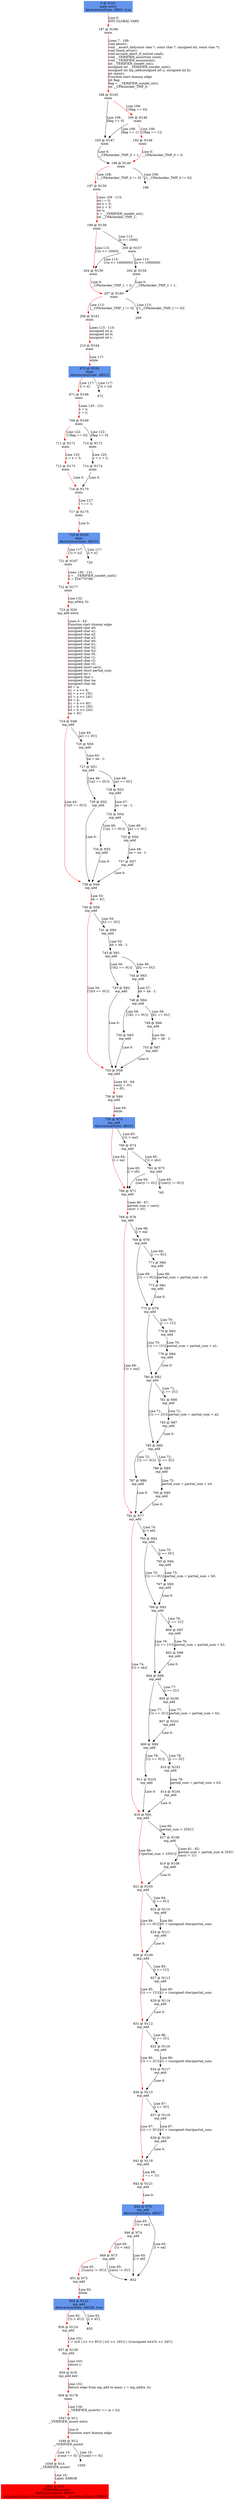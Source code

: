digraph ARG {
node [style="filled" shape="box" color="white"]
0 [fillcolor="cornflowerblue" label="0 @ N141\nmain entry\nAbstractionState: ABS0: true\n" id="0"]
187 [label="187 @ N186\nmain\n" id="187"]
188 [label="188 @ N145\nmain\n" id="188"]
193 [label="193 @ N147\nmain\n" id="193"]
196 [label="196 @ N149\nmain\n" id="196"]
197 [label="197 @ N150\nmain\n" id="197"]
199 [label="199 @ N156\nmain\n" id="199"]
204 [label="204 @ N159\nmain\n" id="204"]
207 [label="207 @ N160\nmain\n" id="207"]
208 [label="208 @ N161\nmain\n" id="208"]
210 [label="210 @ N164\nmain\n" id="210"]
670 [fillcolor="cornflowerblue" label="670 @ N165\nmain\nAbstractionState: ABS22\n" id="670"]
671 [label="671 @ N166\nmain\n" id="671"]
709 [label="709 @ N169\nmain\n" id="709"]
711 [label="711 @ N171\nmain\n" id="711"]
712 [label="712 @ N173\nmain\n" id="712"]
716 [label="716 @ N170\nmain\n" id="716"]
717 [label="717 @ N175\nmain\n" id="717"]
719 [fillcolor="cornflowerblue" label="719 @ N165\nmain\nAbstractionState: ABS24\n" id="719"]
721 [label="721 @ N167\nmain\n" id="721"]
722 [label="722 @ N177\nmain\n" id="722"]
723 [label="723 @ N20\nmp_add entry\n" id="723"]
724 [label="724 @ N48\nmp_add\n" id="724"]
739 [label="739 @ N49\nmp_add\n" id="739"]
740 [label="740 @ N58\nmp_add\n" id="740"]
755 [label="755 @ N59\nmp_add\n" id="755"]
756 [label="756 @ N69\nmp_add\n" id="756"]
758 [fillcolor="cornflowerblue" label="758 @ N70\nmp_add\nAbstractionState: ABS25\n" id="758"]
766 [label="766 @ N71\nmp_add\n" id="766"]
768 [label="768 @ N76\nmp_add\n" id="768"]
792 [label="792 @ N77\nmp_add\n" id="792"]
816 [label="816 @ N91\nmp_add\n" id="816"]
821 [label="821 @ N105\nmp_add\n" id="821"]
826 [label="826 @ N109\nmp_add\n" id="826"]
831 [label="831 @ N112\nmp_add\n" id="831"]
836 [label="836 @ N115\nmp_add\n" id="836"]
841 [label="841 @ N118\nmp_add\n" id="841"]
842 [label="842 @ N121\nmp_add\n" id="842"]
844 [fillcolor="cornflowerblue" label="844 @ N70\nmp_add\nAbstractionState: ABS27\n" id="844"]
846 [label="846 @ N74\nmp_add\n" id="846"]
848 [label="848 @ N73\nmp_add\n" id="848"]
851 [label="851 @ N72\nmp_add\n" id="851"]
854 [fillcolor="cornflowerblue" label="854 @ N122\nmp_add\nAbstractionState: ABS28: true\n" id="854"]
856 [label="856 @ N124\nmp_add\n" id="856"]
857 [label="857 @ N138\nmp_add\n" id="857"]
858 [label="858 @ N19\nmp_add exit\n" id="858"]
859 [label="859 @ N178\nmain\n" id="859"]
1047 [label="1047 @ N11\n__VERIFIER_assert entry\n" id="1047"]
1048 [label="1048 @ N12\n__VERIFIER_assert\n" id="1048"]
1049 [label="1049 @ N14\n__VERIFIER_assert\n" id="1049"]
1052 [fillcolor="red" label="1052 @ N15\n__VERIFIER_assert\nAbstractionState: ABS33\n AutomatonState: ErrorLabelAutomaton: _predefinedState_ERROR\n" id="1052"]
837 [label="837 @ N119\nmp_add\n" id="837"]
839 [label="839 @ N120\nmp_add\n" id="839"]
832 [label="832 @ N116\nmp_add\n" id="832"]
834 [label="834 @ N117\nmp_add\n" id="834"]
827 [label="827 @ N113\nmp_add\n" id="827"]
829 [label="829 @ N114\nmp_add\n" id="829"]
822 [label="822 @ N110\nmp_add\n" id="822"]
824 [label="824 @ N111\nmp_add\n" id="824"]
817 [label="817 @ N106\nmp_add\n" id="817"]
819 [label="819 @ N108\nmp_add\n" id="819"]
793 [label="793 @ N92\nmp_add\n" id="793"]
799 [label="799 @ N93\nmp_add\n" id="799"]
804 [label="804 @ N96\nmp_add\n" id="804"]
809 [label="809 @ N99\nmp_add\n" id="809"]
811 [label="811 @ N102\nmp_add\n" id="811"]
810 [label="810 @ N103\nmp_add\n" id="810"]
814 [label="814 @ N104\nmp_add\n" id="814"]
805 [label="805 @ N100\nmp_add\n" id="805"]
807 [label="807 @ N101\nmp_add\n" id="807"]
800 [label="800 @ N97\nmp_add\n" id="800"]
802 [label="802 @ N98\nmp_add\n" id="802"]
795 [label="795 @ N94\nmp_add\n" id="795"]
797 [label="797 @ N95\nmp_add\n" id="797"]
769 [label="769 @ N78\nmp_add\n" id="769"]
775 [label="775 @ N79\nmp_add\n" id="775"]
780 [label="780 @ N82\nmp_add\n" id="780"]
785 [label="785 @ N85\nmp_add\n" id="785"]
787 [label="787 @ N88\nmp_add\n" id="787"]
786 [label="786 @ N89\nmp_add\n" id="786"]
790 [label="790 @ N90\nmp_add\n" id="790"]
781 [label="781 @ N86\nmp_add\n" id="781"]
783 [label="783 @ N87\nmp_add\n" id="783"]
776 [label="776 @ N83\nmp_add\n" id="776"]
778 [label="778 @ N84\nmp_add\n" id="778"]
771 [label="771 @ N80\nmp_add\n" id="771"]
773 [label="773 @ N81\nmp_add\n" id="773"]
760 [label="760 @ N74\nmp_add\n" id="760"]
762 [label="762 @ N73\nmp_add\n" id="762"]
741 [label="741 @ N60\nmp_add\n" id="741"]
743 [label="743 @ N61\nmp_add\n" id="743"]
745 [label="745 @ N62\nmp_add\n" id="745"]
744 [label="744 @ N63\nmp_add\n" id="744"]
748 [label="748 @ N64\nmp_add\n" id="748"]
750 [label="750 @ N65\nmp_add\n" id="750"]
749 [label="749 @ N66\nmp_add\n" id="749"]
753 [label="753 @ N67\nmp_add\n" id="753"]
725 [label="725 @ N50\nmp_add\n" id="725"]
727 [label="727 @ N51\nmp_add\n" id="727"]
729 [label="729 @ N52\nmp_add\n" id="729"]
728 [label="728 @ N53\nmp_add\n" id="728"]
732 [label="732 @ N54\nmp_add\n" id="732"]
734 [label="734 @ N55\nmp_add\n" id="734"]
733 [label="733 @ N56\nmp_add\n" id="733"]
737 [label="737 @ N57\nmp_add\n" id="737"]
710 [label="710 @ N172\nmain\n" id="710"]
714 [label="714 @ N174\nmain\n" id="714"]
200 [label="200 @ N157\nmain\n" id="200"]
202 [label="202 @ N158\nmain\n" id="202"]
190 [label="190 @ N146\nmain\n" id="190"]
192 [label="192 @ N148\nmain\n" id="192"]
0 -> 187 [color="red" label="Line 0: \lINIT GLOBAL VARS\l" id="0 -> 187"]
187 -> 188 [color="red" label="Lines 7 - 108: \lvoid abort();\lvoid __assert_fail(const char *, const char *, unsigned int, const char *);\lvoid reach_error();\lvoid assume_abort_if_not(int cond);\lvoid __VERIFIER_assert(int cond);\lvoid __VERIFIER_assume(int);\lint __VERIFIER_nondet_int();\lunsigned int __VERIFIER_nondet_uint();\lunsigned int mp_add(unsigned int a, unsigned int b);\lint main();\lFunction start dummy edge\lint flag;\lflag = __VERIFIER_nondet_int();\lint __CPAchecker_TMP_0;\l" id="187 -> 188"]
188 -> 190 [color="red" label="Line 108: \l[!(flag == 0)]\l" id="188 -> 190"]
188 -> 193 [label="Line 108: \l[flag == 0]\l" id="188 -> 193"]
193 -> 196 [label="Line 0: \l__CPAchecker_TMP_0 = 1;\l" id="193 -> 196"]
196 -> 197 [color="red" label="Line 108: \l[__CPAchecker_TMP_0 != 0]\l" id="196 -> 197"]
196 -> 198 [label="Line 108: \l[!(__CPAchecker_TMP_0 != 0)]\l" id="196 -> 198"]
197 -> 199 [color="red" label="Lines 109 - 113: \lint i = 0;\lint x = 0;\lint y = 0;\lint n;\ln = __VERIFIER_nondet_int();\lint __CPAchecker_TMP_1;\l" id="197 -> 199"]
199 -> 200 [label="Line 113: \l[n >= 1000]\l" id="199 -> 200"]
199 -> 204 [color="red" label="Line 113: \l[!(n >= 1000)]\l" id="199 -> 204"]
204 -> 207 [color="red" label="Line 0: \l__CPAchecker_TMP_1 = 0;\l" id="204 -> 207"]
207 -> 208 [color="red" label="Line 113: \l[__CPAchecker_TMP_1 != 0]\l" id="207 -> 208"]
207 -> 209 [label="Line 113: \l[!(__CPAchecker_TMP_1 != 0)]\l" id="207 -> 209"]
208 -> 210 [color="red" label="Lines 115 - 115: \lunsigned int a;\lunsigned int b;\lunsigned int r;\l" id="208 -> 210"]
210 -> 670 [color="red" label="Line 117: \lwhile\l" id="210 -> 670"]
670 -> 671 [color="red" label="Line 117: \l[i < n]\l" id="670 -> 671"]
670 -> 672 [label="Line 117: \l[!(i < n)]\l" id="670 -> 672"]
671 -> 709 [color="red" label="Lines 120 - 121: \lx = x;\ly = y;\l" id="671 -> 709"]
709 -> 710 [label="Line 122: \l[flag == 0]\l" id="709 -> 710"]
709 -> 711 [color="red" label="Line 122: \l[!(flag == 0)]\l" id="709 -> 711"]
711 -> 712 [color="red" label="Line 123: \lx = x + 3;\l" id="711 -> 712"]
712 -> 716 [color="red" label="Line 0: \l\l" id="712 -> 716"]
716 -> 717 [color="red" label="Line 127: \li = i + 1;\l" id="716 -> 717"]
717 -> 719 [color="red" label="Line 0: \l\l" id="717 -> 719"]
719 -> 720 [label="Line 117: \l[i < n]\l" id="719 -> 720"]
719 -> 721 [color="red" label="Line 117: \l[!(i < n)]\l" id="719 -> 721"]
721 -> 722 [color="red" label="Lines 130 - 131: \la = __VERIFIER_nondet_uint();\lb = 234770789;\l" id="721 -> 722"]
722 -> 723 [color="red" label="Line 132: \lmp_add(a, b)\l" id="722 -> 723"]
723 -> 724 [color="red" label="Lines 0 - 43: \lFunction start dummy edge\lunsigned char a0;\lunsigned char a1;\lunsigned char a2;\lunsigned char a3;\lunsigned char b0;\lunsigned char b1;\lunsigned char b2;\lunsigned char b3;\lunsigned char r0;\lunsigned char r1;\lunsigned char r2;\lunsigned char r3;\lunsigned short carry;\lunsigned short partial_sum;\lunsigned int r;\lunsigned char i;\lunsigned char na;\lunsigned char nb;\la0 = a;\la1 = a >> 8;\la2 = a >> 16U;\la3 = a >> 24U;\lb0 = b;\lb1 = b >> 8U;\lb2 = b >> 16U;\lb3 = b >> 24U;\lna = 4U;\l" id="723 -> 724"]
724 -> 725 [label="Line 44: \l[a3 == 0U]\l" id="724 -> 725"]
724 -> 739 [color="red" label="Line 44: \l[!(a3 == 0U)]\l" id="724 -> 739"]
739 -> 740 [color="red" label="Line 53: \lnb = 4U;\l" id="739 -> 740"]
740 -> 741 [label="Line 54: \l[b3 == 0U]\l" id="740 -> 741"]
740 -> 755 [color="red" label="Line 54: \l[!(b3 == 0U)]\l" id="740 -> 755"]
755 -> 756 [color="red" label="Lines 63 - 64: \lcarry = 0U;\li = 0U;\l" id="755 -> 756"]
756 -> 758 [color="red" label="Line 65: \lwhile\l" id="756 -> 758"]
758 -> 760 [label="Line 65: \l[!(i < na)]\l" id="758 -> 760"]
758 -> 766 [color="red" label="Line 65: \l[i < na]\l" id="758 -> 766"]
766 -> 768 [color="red" label="Lines 66 - 67: \lpartial_sum = carry;\lcarry = 0U;\l" id="766 -> 768"]
768 -> 769 [label="Line 68: \l[i < na]\l" id="768 -> 769"]
768 -> 792 [color="red" label="Line 68: \l[!(i < na)]\l" id="768 -> 792"]
792 -> 793 [label="Line 74: \l[i < nb]\l" id="792 -> 793"]
792 -> 816 [color="red" label="Line 74: \l[!(i < nb)]\l" id="792 -> 816"]
816 -> 817 [label="Line 80: \l[partial_sum > 255U]\l" id="816 -> 817"]
816 -> 821 [color="red" label="Line 80: \l[!(partial_sum > 255U)]\l" id="816 -> 821"]
821 -> 822 [label="Line 84: \l[i == 0U]\l" id="821 -> 822"]
821 -> 826 [color="red" label="Line 84: \l[!(i == 0U)]\l" id="821 -> 826"]
826 -> 827 [label="Line 85: \l[i == 1U]\l" id="826 -> 827"]
826 -> 831 [color="red" label="Line 85: \l[!(i == 1U)]\l" id="826 -> 831"]
831 -> 832 [label="Line 86: \l[i == 2U]\l" id="831 -> 832"]
831 -> 836 [color="red" label="Line 86: \l[!(i == 2U)]\l" id="831 -> 836"]
836 -> 837 [label="Line 87: \l[i == 3U]\l" id="836 -> 837"]
836 -> 841 [color="red" label="Line 87: \l[!(i == 3U)]\l" id="836 -> 841"]
841 -> 842 [color="red" label="Line 89: \li = i + 1U;\l" id="841 -> 842"]
842 -> 844 [color="red" label="Line 0: \l\l" id="842 -> 844"]
844 -> 846 [color="red" label="Line 65: \l[!(i < na)]\l" id="844 -> 846"]
844 -> 852 [label="Line 65: \l[i < na]\l" id="844 -> 852"]
846 -> 848 [color="red" label="Line 65: \l[!(i < nb)]\l" id="846 -> 848"]
846 -> 852 [label="Line 65: \l[i < nb]\l" id="846 -> 852"]
848 -> 851 [color="red" label="Line 65: \l[!(carry != 0U)]\l" id="848 -> 851"]
848 -> 852 [label="Line 65: \l[carry != 0U]\l" id="848 -> 852"]
851 -> 854 [color="red" label="Line 92: \lwhile\l" id="851 -> 854"]
854 -> 855 [label="Line 92: \l[i < 4U]\l" id="854 -> 855"]
854 -> 856 [color="red" label="Line 92: \l[!(i < 4U)]\l" id="854 -> 856"]
856 -> 857 [color="red" label="Line 101: \lr = ((r0 | (r1 << 8U)) | (r2 << 16U)) | (((unsigned int)r3) << 24U);\l" id="856 -> 857"]
857 -> 858 [color="red" label="Line 103: \lreturn r;\l" id="857 -> 858"]
858 -> 859 [color="red" label="Line 132: \lReturn edge from mp_add to main: r = mp_add(a, b);\l" id="858 -> 859"]
859 -> 1047 [color="red" label="Line 134: \l__VERIFIER_assert(r == (a + b))\l" id="859 -> 1047"]
1047 -> 1048 [color="red" label="Line 0: \lFunction start dummy edge\l" id="1047 -> 1048"]
1048 -> 1049 [color="red" label="Line 15: \l[cond == 0]\l" id="1048 -> 1049"]
1048 -> 1050 [label="Line 15: \l[!(cond == 0)]\l" id="1048 -> 1050"]
1049 -> 1052 [color="red" label="Line 16: \lLabel: ERROR\l" id="1049 -> 1052"]
837 -> 839 [label="Line 87: \lr3 = (unsigned char)partial_sum;\l" id="837 -> 839"]
839 -> 841 [label="Line 0: \l\l" id="839 -> 841"]
832 -> 834 [label="Line 86: \lr2 = (unsigned char)partial_sum;\l" id="832 -> 834"]
834 -> 836 [label="Line 0: \l\l" id="834 -> 836"]
827 -> 829 [label="Line 85: \lr1 = (unsigned char)partial_sum;\l" id="827 -> 829"]
829 -> 831 [label="Line 0: \l\l" id="829 -> 831"]
822 -> 824 [label="Line 84: \lr0 = (unsigned char)partial_sum;\l" id="822 -> 824"]
824 -> 826 [label="Line 0: \l\l" id="824 -> 826"]
817 -> 819 [label="Lines 81 - 82: \lpartial_sum = partial_sum & 255U;\lcarry = 1U;\l" id="817 -> 819"]
819 -> 821 [label="Line 0: \l\l" id="819 -> 821"]
793 -> 795 [label="Line 75: \l[i == 0U]\l" id="793 -> 795"]
793 -> 799 [label="Line 75: \l[!(i == 0U)]\l" id="793 -> 799"]
799 -> 800 [label="Line 76: \l[i == 1U]\l" id="799 -> 800"]
799 -> 804 [label="Line 76: \l[!(i == 1U)]\l" id="799 -> 804"]
804 -> 805 [label="Line 77: \l[i == 2U]\l" id="804 -> 805"]
804 -> 809 [label="Line 77: \l[!(i == 2U)]\l" id="804 -> 809"]
809 -> 810 [label="Line 78: \l[i == 3U]\l" id="809 -> 810"]
809 -> 811 [label="Line 78: \l[!(i == 3U)]\l" id="809 -> 811"]
811 -> 816 [label="Line 0: \l\l" id="811 -> 816"]
810 -> 814 [label="Line 78: \lpartial_sum = partial_sum + b3;\l" id="810 -> 814"]
814 -> 816 [label="Line 0: \l\l" id="814 -> 816"]
805 -> 807 [label="Line 77: \lpartial_sum = partial_sum + b2;\l" id="805 -> 807"]
807 -> 809 [label="Line 0: \l\l" id="807 -> 809"]
800 -> 802 [label="Line 76: \lpartial_sum = partial_sum + b1;\l" id="800 -> 802"]
802 -> 804 [label="Line 0: \l\l" id="802 -> 804"]
795 -> 797 [label="Line 75: \lpartial_sum = partial_sum + b0;\l" id="795 -> 797"]
797 -> 799 [label="Line 0: \l\l" id="797 -> 799"]
769 -> 771 [label="Line 69: \l[i == 0U]\l" id="769 -> 771"]
769 -> 775 [label="Line 69: \l[!(i == 0U)]\l" id="769 -> 775"]
775 -> 776 [label="Line 70: \l[i == 1U]\l" id="775 -> 776"]
775 -> 780 [label="Line 70: \l[!(i == 1U)]\l" id="775 -> 780"]
780 -> 781 [label="Line 71: \l[i == 2U]\l" id="780 -> 781"]
780 -> 785 [label="Line 71: \l[!(i == 2U)]\l" id="780 -> 785"]
785 -> 786 [label="Line 72: \l[i == 3U]\l" id="785 -> 786"]
785 -> 787 [label="Line 72: \l[!(i == 3U)]\l" id="785 -> 787"]
787 -> 792 [label="Line 0: \l\l" id="787 -> 792"]
786 -> 790 [label="Line 72: \lpartial_sum = partial_sum + a3;\l" id="786 -> 790"]
790 -> 792 [label="Line 0: \l\l" id="790 -> 792"]
781 -> 783 [label="Line 71: \lpartial_sum = partial_sum + a2;\l" id="781 -> 783"]
783 -> 785 [label="Line 0: \l\l" id="783 -> 785"]
776 -> 778 [label="Line 70: \lpartial_sum = partial_sum + a1;\l" id="776 -> 778"]
778 -> 780 [label="Line 0: \l\l" id="778 -> 780"]
771 -> 773 [label="Line 69: \lpartial_sum = partial_sum + a0;\l" id="771 -> 773"]
773 -> 775 [label="Line 0: \l\l" id="773 -> 775"]
760 -> 762 [label="Line 65: \l[!(i < nb)]\l" id="760 -> 762"]
760 -> 766 [label="Line 65: \l[i < nb]\l" id="760 -> 766"]
762 -> 765 [label="Line 65: \l[!(carry != 0U)]\l" id="762 -> 765"]
762 -> 766 [label="Line 65: \l[carry != 0U]\l" id="762 -> 766"]
741 -> 743 [label="Line 55: \lnb = nb - 1;\l" id="741 -> 743"]
743 -> 744 [label="Line 56: \l[b2 == 0U]\l" id="743 -> 744"]
743 -> 745 [label="Line 56: \l[!(b2 == 0U)]\l" id="743 -> 745"]
745 -> 755 [label="Line 0: \l\l" id="745 -> 755"]
744 -> 748 [label="Line 57: \lnb = nb - 1;\l" id="744 -> 748"]
748 -> 749 [label="Line 58: \l[b1 == 0U]\l" id="748 -> 749"]
748 -> 750 [label="Line 58: \l[!(b1 == 0U)]\l" id="748 -> 750"]
750 -> 755 [label="Line 0: \l\l" id="750 -> 755"]
749 -> 753 [label="Line 59: \lnb = nb - 1;\l" id="749 -> 753"]
753 -> 755 [label="Line 0: \l\l" id="753 -> 755"]
725 -> 727 [label="Line 45: \lna = na - 1;\l" id="725 -> 727"]
727 -> 728 [label="Line 46: \l[a2 == 0U]\l" id="727 -> 728"]
727 -> 729 [label="Line 46: \l[!(a2 == 0U)]\l" id="727 -> 729"]
729 -> 739 [label="Line 0: \l\l" id="729 -> 739"]
728 -> 732 [label="Line 47: \lna = na - 1;\l" id="728 -> 732"]
732 -> 733 [label="Line 48: \l[a1 == 0U]\l" id="732 -> 733"]
732 -> 734 [label="Line 48: \l[!(a1 == 0U)]\l" id="732 -> 734"]
734 -> 739 [label="Line 0: \l\l" id="734 -> 739"]
733 -> 737 [label="Line 49: \lna = na - 1;\l" id="733 -> 737"]
737 -> 739 [label="Line 0: \l\l" id="737 -> 739"]
710 -> 714 [label="Line 125: \ly = y + 2;\l" id="710 -> 714"]
714 -> 716 [label="Line 0: \l\l" id="714 -> 716"]
200 -> 202 [label="Line 113: \l[n <= 1000000]\l" id="200 -> 202"]
200 -> 204 [label="Line 113: \l[!(n <= 1000000)]\l" id="200 -> 204"]
202 -> 207 [label="Line 0: \l__CPAchecker_TMP_1 = 1;\l" id="202 -> 207"]
190 -> 192 [color="red" label="Line 108: \l[!(flag == 1)]\l" id="190 -> 192"]
190 -> 193 [label="Line 108: \l[flag == 1]\l" id="190 -> 193"]
192 -> 196 [color="red" label="Line 0: \l__CPAchecker_TMP_0 = 0;\l" id="192 -> 196"]
}
